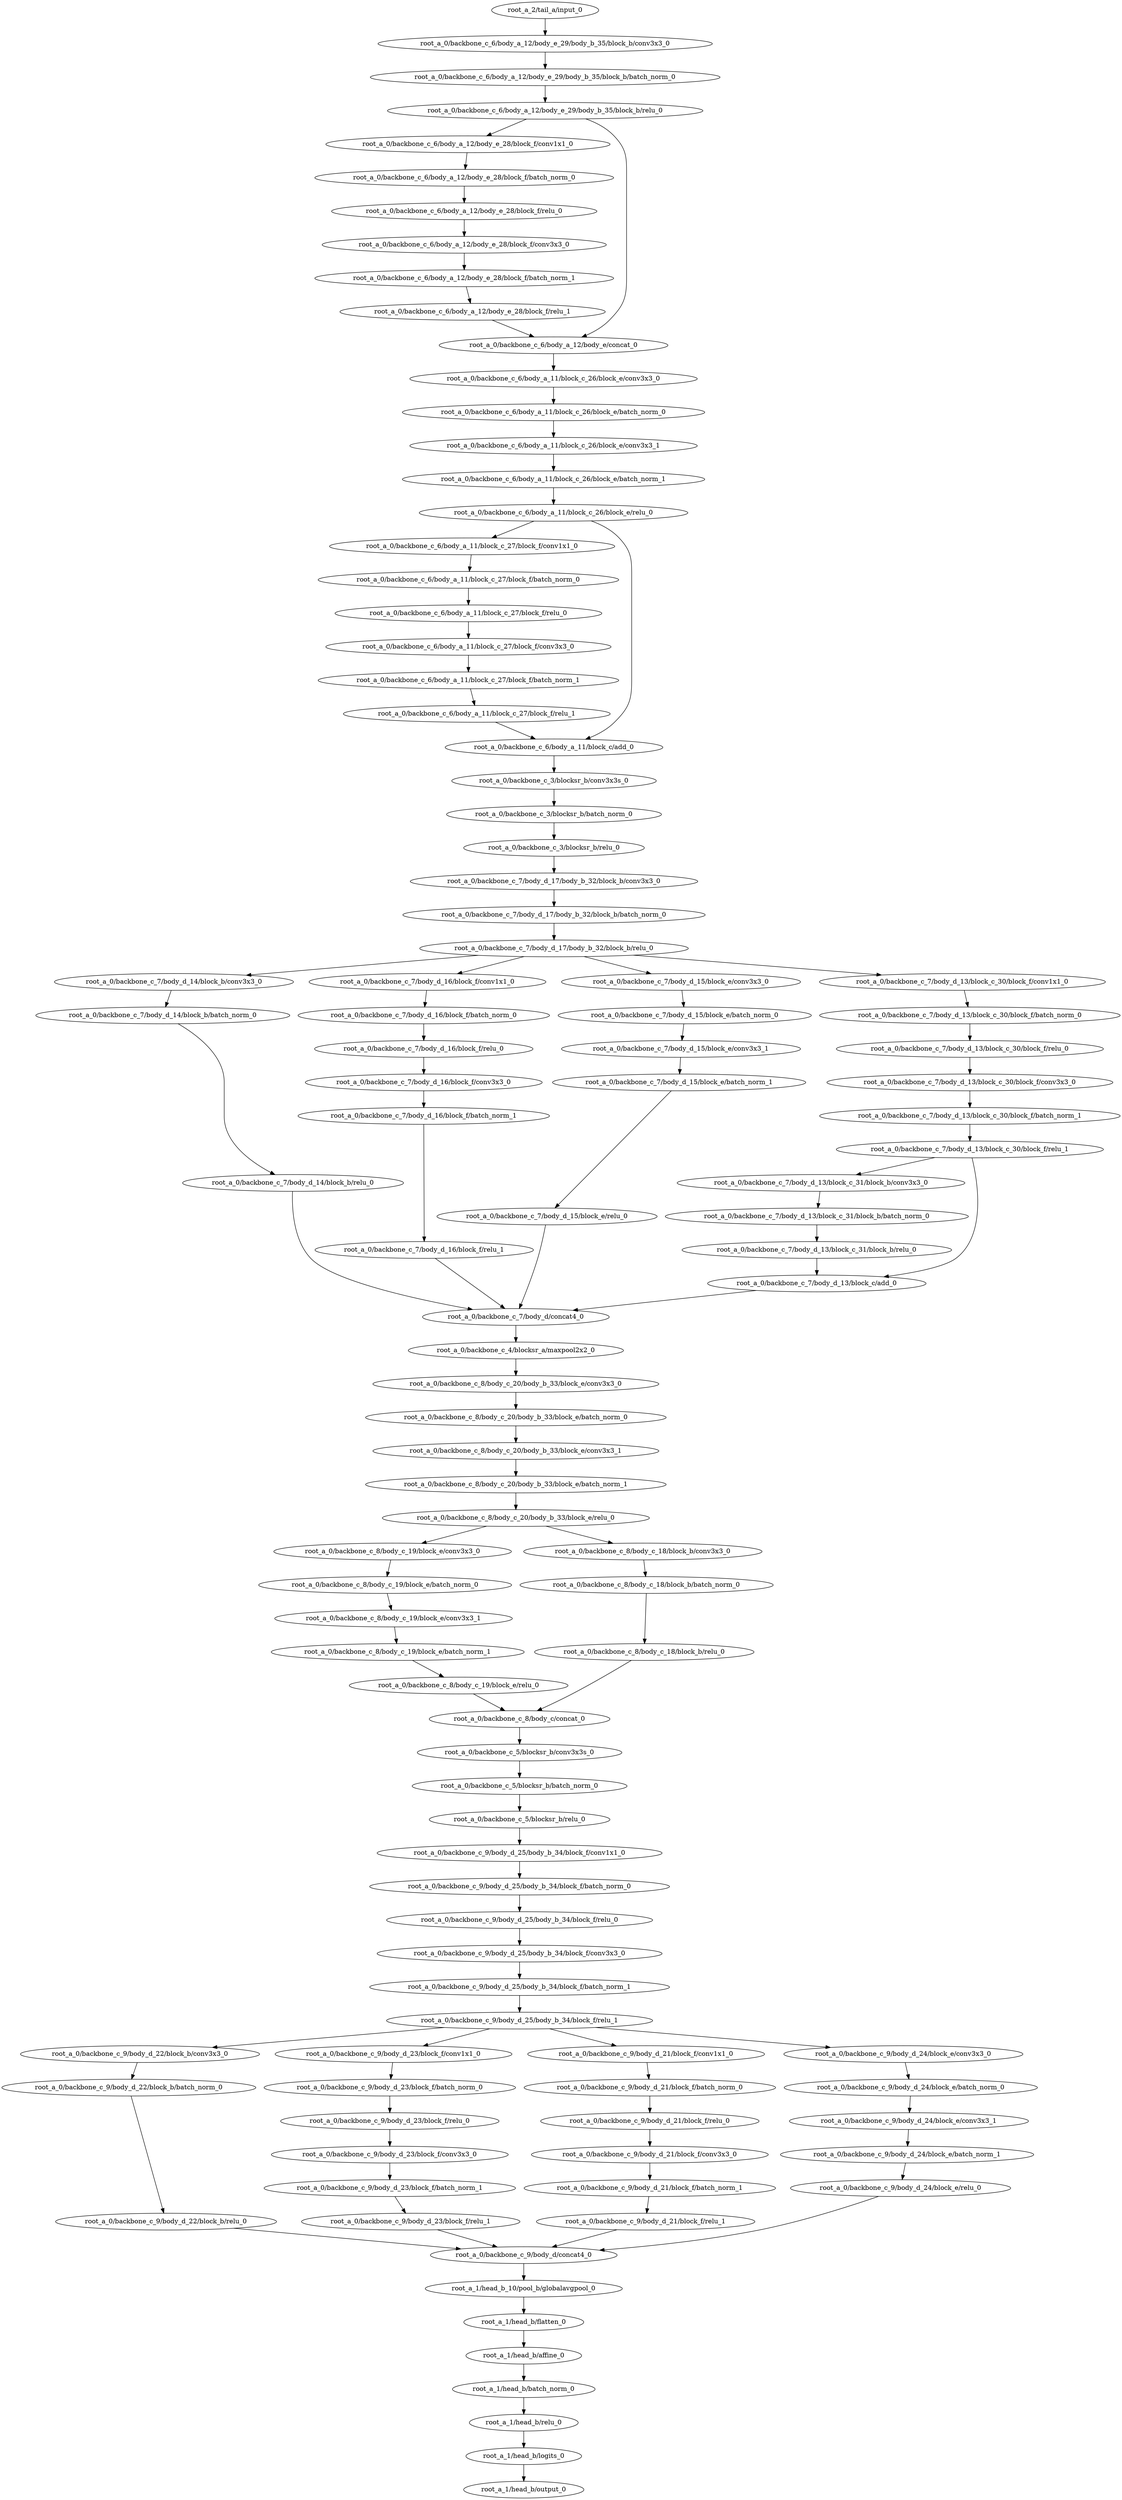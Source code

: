 digraph root_a {
	"root_a_2/tail_a/input_0"
	"root_a_0/backbone_c_6/body_a_12/body_e_29/body_b_35/block_b/conv3x3_0"
	"root_a_0/backbone_c_6/body_a_12/body_e_29/body_b_35/block_b/batch_norm_0"
	"root_a_0/backbone_c_6/body_a_12/body_e_29/body_b_35/block_b/relu_0"
	"root_a_0/backbone_c_6/body_a_12/body_e_28/block_f/conv1x1_0"
	"root_a_0/backbone_c_6/body_a_12/body_e_28/block_f/batch_norm_0"
	"root_a_0/backbone_c_6/body_a_12/body_e_28/block_f/relu_0"
	"root_a_0/backbone_c_6/body_a_12/body_e_28/block_f/conv3x3_0"
	"root_a_0/backbone_c_6/body_a_12/body_e_28/block_f/batch_norm_1"
	"root_a_0/backbone_c_6/body_a_12/body_e_28/block_f/relu_1"
	"root_a_0/backbone_c_6/body_a_12/body_e/concat_0"
	"root_a_0/backbone_c_6/body_a_11/block_c_26/block_e/conv3x3_0"
	"root_a_0/backbone_c_6/body_a_11/block_c_26/block_e/batch_norm_0"
	"root_a_0/backbone_c_6/body_a_11/block_c_26/block_e/conv3x3_1"
	"root_a_0/backbone_c_6/body_a_11/block_c_26/block_e/batch_norm_1"
	"root_a_0/backbone_c_6/body_a_11/block_c_26/block_e/relu_0"
	"root_a_0/backbone_c_6/body_a_11/block_c_27/block_f/conv1x1_0"
	"root_a_0/backbone_c_6/body_a_11/block_c_27/block_f/batch_norm_0"
	"root_a_0/backbone_c_6/body_a_11/block_c_27/block_f/relu_0"
	"root_a_0/backbone_c_6/body_a_11/block_c_27/block_f/conv3x3_0"
	"root_a_0/backbone_c_6/body_a_11/block_c_27/block_f/batch_norm_1"
	"root_a_0/backbone_c_6/body_a_11/block_c_27/block_f/relu_1"
	"root_a_0/backbone_c_6/body_a_11/block_c/add_0"
	"root_a_0/backbone_c_3/blocksr_b/conv3x3s_0"
	"root_a_0/backbone_c_3/blocksr_b/batch_norm_0"
	"root_a_0/backbone_c_3/blocksr_b/relu_0"
	"root_a_0/backbone_c_7/body_d_17/body_b_32/block_b/conv3x3_0"
	"root_a_0/backbone_c_7/body_d_17/body_b_32/block_b/batch_norm_0"
	"root_a_0/backbone_c_7/body_d_17/body_b_32/block_b/relu_0"
	"root_a_0/backbone_c_7/body_d_14/block_b/conv3x3_0"
	"root_a_0/backbone_c_7/body_d_14/block_b/batch_norm_0"
	"root_a_0/backbone_c_7/body_d_14/block_b/relu_0"
	"root_a_0/backbone_c_7/body_d_16/block_f/conv1x1_0"
	"root_a_0/backbone_c_7/body_d_16/block_f/batch_norm_0"
	"root_a_0/backbone_c_7/body_d_16/block_f/relu_0"
	"root_a_0/backbone_c_7/body_d_16/block_f/conv3x3_0"
	"root_a_0/backbone_c_7/body_d_16/block_f/batch_norm_1"
	"root_a_0/backbone_c_7/body_d_16/block_f/relu_1"
	"root_a_0/backbone_c_7/body_d_15/block_e/conv3x3_0"
	"root_a_0/backbone_c_7/body_d_15/block_e/batch_norm_0"
	"root_a_0/backbone_c_7/body_d_15/block_e/conv3x3_1"
	"root_a_0/backbone_c_7/body_d_15/block_e/batch_norm_1"
	"root_a_0/backbone_c_7/body_d_15/block_e/relu_0"
	"root_a_0/backbone_c_7/body_d_13/block_c_30/block_f/conv1x1_0"
	"root_a_0/backbone_c_7/body_d_13/block_c_30/block_f/batch_norm_0"
	"root_a_0/backbone_c_7/body_d_13/block_c_30/block_f/relu_0"
	"root_a_0/backbone_c_7/body_d_13/block_c_30/block_f/conv3x3_0"
	"root_a_0/backbone_c_7/body_d_13/block_c_30/block_f/batch_norm_1"
	"root_a_0/backbone_c_7/body_d_13/block_c_30/block_f/relu_1"
	"root_a_0/backbone_c_7/body_d_13/block_c_31/block_b/conv3x3_0"
	"root_a_0/backbone_c_7/body_d_13/block_c_31/block_b/batch_norm_0"
	"root_a_0/backbone_c_7/body_d_13/block_c_31/block_b/relu_0"
	"root_a_0/backbone_c_7/body_d_13/block_c/add_0"
	"root_a_0/backbone_c_7/body_d/concat4_0"
	"root_a_0/backbone_c_4/blocksr_a/maxpool2x2_0"
	"root_a_0/backbone_c_8/body_c_20/body_b_33/block_e/conv3x3_0"
	"root_a_0/backbone_c_8/body_c_20/body_b_33/block_e/batch_norm_0"
	"root_a_0/backbone_c_8/body_c_20/body_b_33/block_e/conv3x3_1"
	"root_a_0/backbone_c_8/body_c_20/body_b_33/block_e/batch_norm_1"
	"root_a_0/backbone_c_8/body_c_20/body_b_33/block_e/relu_0"
	"root_a_0/backbone_c_8/body_c_19/block_e/conv3x3_0"
	"root_a_0/backbone_c_8/body_c_19/block_e/batch_norm_0"
	"root_a_0/backbone_c_8/body_c_19/block_e/conv3x3_1"
	"root_a_0/backbone_c_8/body_c_19/block_e/batch_norm_1"
	"root_a_0/backbone_c_8/body_c_19/block_e/relu_0"
	"root_a_0/backbone_c_8/body_c_18/block_b/conv3x3_0"
	"root_a_0/backbone_c_8/body_c_18/block_b/batch_norm_0"
	"root_a_0/backbone_c_8/body_c_18/block_b/relu_0"
	"root_a_0/backbone_c_8/body_c/concat_0"
	"root_a_0/backbone_c_5/blocksr_b/conv3x3s_0"
	"root_a_0/backbone_c_5/blocksr_b/batch_norm_0"
	"root_a_0/backbone_c_5/blocksr_b/relu_0"
	"root_a_0/backbone_c_9/body_d_25/body_b_34/block_f/conv1x1_0"
	"root_a_0/backbone_c_9/body_d_25/body_b_34/block_f/batch_norm_0"
	"root_a_0/backbone_c_9/body_d_25/body_b_34/block_f/relu_0"
	"root_a_0/backbone_c_9/body_d_25/body_b_34/block_f/conv3x3_0"
	"root_a_0/backbone_c_9/body_d_25/body_b_34/block_f/batch_norm_1"
	"root_a_0/backbone_c_9/body_d_25/body_b_34/block_f/relu_1"
	"root_a_0/backbone_c_9/body_d_22/block_b/conv3x3_0"
	"root_a_0/backbone_c_9/body_d_22/block_b/batch_norm_0"
	"root_a_0/backbone_c_9/body_d_22/block_b/relu_0"
	"root_a_0/backbone_c_9/body_d_23/block_f/conv1x1_0"
	"root_a_0/backbone_c_9/body_d_23/block_f/batch_norm_0"
	"root_a_0/backbone_c_9/body_d_23/block_f/relu_0"
	"root_a_0/backbone_c_9/body_d_23/block_f/conv3x3_0"
	"root_a_0/backbone_c_9/body_d_23/block_f/batch_norm_1"
	"root_a_0/backbone_c_9/body_d_23/block_f/relu_1"
	"root_a_0/backbone_c_9/body_d_21/block_f/conv1x1_0"
	"root_a_0/backbone_c_9/body_d_21/block_f/batch_norm_0"
	"root_a_0/backbone_c_9/body_d_21/block_f/relu_0"
	"root_a_0/backbone_c_9/body_d_21/block_f/conv3x3_0"
	"root_a_0/backbone_c_9/body_d_21/block_f/batch_norm_1"
	"root_a_0/backbone_c_9/body_d_21/block_f/relu_1"
	"root_a_0/backbone_c_9/body_d_24/block_e/conv3x3_0"
	"root_a_0/backbone_c_9/body_d_24/block_e/batch_norm_0"
	"root_a_0/backbone_c_9/body_d_24/block_e/conv3x3_1"
	"root_a_0/backbone_c_9/body_d_24/block_e/batch_norm_1"
	"root_a_0/backbone_c_9/body_d_24/block_e/relu_0"
	"root_a_0/backbone_c_9/body_d/concat4_0"
	"root_a_1/head_b_10/pool_b/globalavgpool_0"
	"root_a_1/head_b/flatten_0"
	"root_a_1/head_b/affine_0"
	"root_a_1/head_b/batch_norm_0"
	"root_a_1/head_b/relu_0"
	"root_a_1/head_b/logits_0"
	"root_a_1/head_b/output_0"

	"root_a_2/tail_a/input_0" -> "root_a_0/backbone_c_6/body_a_12/body_e_29/body_b_35/block_b/conv3x3_0"
	"root_a_0/backbone_c_6/body_a_12/body_e_29/body_b_35/block_b/conv3x3_0" -> "root_a_0/backbone_c_6/body_a_12/body_e_29/body_b_35/block_b/batch_norm_0"
	"root_a_0/backbone_c_6/body_a_12/body_e_29/body_b_35/block_b/batch_norm_0" -> "root_a_0/backbone_c_6/body_a_12/body_e_29/body_b_35/block_b/relu_0"
	"root_a_0/backbone_c_6/body_a_12/body_e_29/body_b_35/block_b/relu_0" -> "root_a_0/backbone_c_6/body_a_12/body_e_28/block_f/conv1x1_0"
	"root_a_0/backbone_c_6/body_a_12/body_e_28/block_f/conv1x1_0" -> "root_a_0/backbone_c_6/body_a_12/body_e_28/block_f/batch_norm_0"
	"root_a_0/backbone_c_6/body_a_12/body_e_28/block_f/batch_norm_0" -> "root_a_0/backbone_c_6/body_a_12/body_e_28/block_f/relu_0"
	"root_a_0/backbone_c_6/body_a_12/body_e_28/block_f/relu_0" -> "root_a_0/backbone_c_6/body_a_12/body_e_28/block_f/conv3x3_0"
	"root_a_0/backbone_c_6/body_a_12/body_e_28/block_f/conv3x3_0" -> "root_a_0/backbone_c_6/body_a_12/body_e_28/block_f/batch_norm_1"
	"root_a_0/backbone_c_6/body_a_12/body_e_28/block_f/batch_norm_1" -> "root_a_0/backbone_c_6/body_a_12/body_e_28/block_f/relu_1"
	"root_a_0/backbone_c_6/body_a_12/body_e_28/block_f/relu_1" -> "root_a_0/backbone_c_6/body_a_12/body_e/concat_0"
	"root_a_0/backbone_c_6/body_a_12/body_e_29/body_b_35/block_b/relu_0" -> "root_a_0/backbone_c_6/body_a_12/body_e/concat_0"
	"root_a_0/backbone_c_6/body_a_12/body_e/concat_0" -> "root_a_0/backbone_c_6/body_a_11/block_c_26/block_e/conv3x3_0"
	"root_a_0/backbone_c_6/body_a_11/block_c_26/block_e/conv3x3_0" -> "root_a_0/backbone_c_6/body_a_11/block_c_26/block_e/batch_norm_0"
	"root_a_0/backbone_c_6/body_a_11/block_c_26/block_e/batch_norm_0" -> "root_a_0/backbone_c_6/body_a_11/block_c_26/block_e/conv3x3_1"
	"root_a_0/backbone_c_6/body_a_11/block_c_26/block_e/conv3x3_1" -> "root_a_0/backbone_c_6/body_a_11/block_c_26/block_e/batch_norm_1"
	"root_a_0/backbone_c_6/body_a_11/block_c_26/block_e/batch_norm_1" -> "root_a_0/backbone_c_6/body_a_11/block_c_26/block_e/relu_0"
	"root_a_0/backbone_c_6/body_a_11/block_c_26/block_e/relu_0" -> "root_a_0/backbone_c_6/body_a_11/block_c_27/block_f/conv1x1_0"
	"root_a_0/backbone_c_6/body_a_11/block_c_27/block_f/conv1x1_0" -> "root_a_0/backbone_c_6/body_a_11/block_c_27/block_f/batch_norm_0"
	"root_a_0/backbone_c_6/body_a_11/block_c_27/block_f/batch_norm_0" -> "root_a_0/backbone_c_6/body_a_11/block_c_27/block_f/relu_0"
	"root_a_0/backbone_c_6/body_a_11/block_c_27/block_f/relu_0" -> "root_a_0/backbone_c_6/body_a_11/block_c_27/block_f/conv3x3_0"
	"root_a_0/backbone_c_6/body_a_11/block_c_27/block_f/conv3x3_0" -> "root_a_0/backbone_c_6/body_a_11/block_c_27/block_f/batch_norm_1"
	"root_a_0/backbone_c_6/body_a_11/block_c_27/block_f/batch_norm_1" -> "root_a_0/backbone_c_6/body_a_11/block_c_27/block_f/relu_1"
	"root_a_0/backbone_c_6/body_a_11/block_c_26/block_e/relu_0" -> "root_a_0/backbone_c_6/body_a_11/block_c/add_0"
	"root_a_0/backbone_c_6/body_a_11/block_c_27/block_f/relu_1" -> "root_a_0/backbone_c_6/body_a_11/block_c/add_0"
	"root_a_0/backbone_c_6/body_a_11/block_c/add_0" -> "root_a_0/backbone_c_3/blocksr_b/conv3x3s_0"
	"root_a_0/backbone_c_3/blocksr_b/conv3x3s_0" -> "root_a_0/backbone_c_3/blocksr_b/batch_norm_0"
	"root_a_0/backbone_c_3/blocksr_b/batch_norm_0" -> "root_a_0/backbone_c_3/blocksr_b/relu_0"
	"root_a_0/backbone_c_3/blocksr_b/relu_0" -> "root_a_0/backbone_c_7/body_d_17/body_b_32/block_b/conv3x3_0"
	"root_a_0/backbone_c_7/body_d_17/body_b_32/block_b/conv3x3_0" -> "root_a_0/backbone_c_7/body_d_17/body_b_32/block_b/batch_norm_0"
	"root_a_0/backbone_c_7/body_d_17/body_b_32/block_b/batch_norm_0" -> "root_a_0/backbone_c_7/body_d_17/body_b_32/block_b/relu_0"
	"root_a_0/backbone_c_7/body_d_17/body_b_32/block_b/relu_0" -> "root_a_0/backbone_c_7/body_d_14/block_b/conv3x3_0"
	"root_a_0/backbone_c_7/body_d_14/block_b/conv3x3_0" -> "root_a_0/backbone_c_7/body_d_14/block_b/batch_norm_0"
	"root_a_0/backbone_c_7/body_d_14/block_b/batch_norm_0" -> "root_a_0/backbone_c_7/body_d_14/block_b/relu_0"
	"root_a_0/backbone_c_7/body_d_17/body_b_32/block_b/relu_0" -> "root_a_0/backbone_c_7/body_d_16/block_f/conv1x1_0"
	"root_a_0/backbone_c_7/body_d_16/block_f/conv1x1_0" -> "root_a_0/backbone_c_7/body_d_16/block_f/batch_norm_0"
	"root_a_0/backbone_c_7/body_d_16/block_f/batch_norm_0" -> "root_a_0/backbone_c_7/body_d_16/block_f/relu_0"
	"root_a_0/backbone_c_7/body_d_16/block_f/relu_0" -> "root_a_0/backbone_c_7/body_d_16/block_f/conv3x3_0"
	"root_a_0/backbone_c_7/body_d_16/block_f/conv3x3_0" -> "root_a_0/backbone_c_7/body_d_16/block_f/batch_norm_1"
	"root_a_0/backbone_c_7/body_d_16/block_f/batch_norm_1" -> "root_a_0/backbone_c_7/body_d_16/block_f/relu_1"
	"root_a_0/backbone_c_7/body_d_17/body_b_32/block_b/relu_0" -> "root_a_0/backbone_c_7/body_d_15/block_e/conv3x3_0"
	"root_a_0/backbone_c_7/body_d_15/block_e/conv3x3_0" -> "root_a_0/backbone_c_7/body_d_15/block_e/batch_norm_0"
	"root_a_0/backbone_c_7/body_d_15/block_e/batch_norm_0" -> "root_a_0/backbone_c_7/body_d_15/block_e/conv3x3_1"
	"root_a_0/backbone_c_7/body_d_15/block_e/conv3x3_1" -> "root_a_0/backbone_c_7/body_d_15/block_e/batch_norm_1"
	"root_a_0/backbone_c_7/body_d_15/block_e/batch_norm_1" -> "root_a_0/backbone_c_7/body_d_15/block_e/relu_0"
	"root_a_0/backbone_c_7/body_d_17/body_b_32/block_b/relu_0" -> "root_a_0/backbone_c_7/body_d_13/block_c_30/block_f/conv1x1_0"
	"root_a_0/backbone_c_7/body_d_13/block_c_30/block_f/conv1x1_0" -> "root_a_0/backbone_c_7/body_d_13/block_c_30/block_f/batch_norm_0"
	"root_a_0/backbone_c_7/body_d_13/block_c_30/block_f/batch_norm_0" -> "root_a_0/backbone_c_7/body_d_13/block_c_30/block_f/relu_0"
	"root_a_0/backbone_c_7/body_d_13/block_c_30/block_f/relu_0" -> "root_a_0/backbone_c_7/body_d_13/block_c_30/block_f/conv3x3_0"
	"root_a_0/backbone_c_7/body_d_13/block_c_30/block_f/conv3x3_0" -> "root_a_0/backbone_c_7/body_d_13/block_c_30/block_f/batch_norm_1"
	"root_a_0/backbone_c_7/body_d_13/block_c_30/block_f/batch_norm_1" -> "root_a_0/backbone_c_7/body_d_13/block_c_30/block_f/relu_1"
	"root_a_0/backbone_c_7/body_d_13/block_c_30/block_f/relu_1" -> "root_a_0/backbone_c_7/body_d_13/block_c_31/block_b/conv3x3_0"
	"root_a_0/backbone_c_7/body_d_13/block_c_31/block_b/conv3x3_0" -> "root_a_0/backbone_c_7/body_d_13/block_c_31/block_b/batch_norm_0"
	"root_a_0/backbone_c_7/body_d_13/block_c_31/block_b/batch_norm_0" -> "root_a_0/backbone_c_7/body_d_13/block_c_31/block_b/relu_0"
	"root_a_0/backbone_c_7/body_d_13/block_c_30/block_f/relu_1" -> "root_a_0/backbone_c_7/body_d_13/block_c/add_0"
	"root_a_0/backbone_c_7/body_d_13/block_c_31/block_b/relu_0" -> "root_a_0/backbone_c_7/body_d_13/block_c/add_0"
	"root_a_0/backbone_c_7/body_d_14/block_b/relu_0" -> "root_a_0/backbone_c_7/body_d/concat4_0"
	"root_a_0/backbone_c_7/body_d_16/block_f/relu_1" -> "root_a_0/backbone_c_7/body_d/concat4_0"
	"root_a_0/backbone_c_7/body_d_15/block_e/relu_0" -> "root_a_0/backbone_c_7/body_d/concat4_0"
	"root_a_0/backbone_c_7/body_d_13/block_c/add_0" -> "root_a_0/backbone_c_7/body_d/concat4_0"
	"root_a_0/backbone_c_7/body_d/concat4_0" -> "root_a_0/backbone_c_4/blocksr_a/maxpool2x2_0"
	"root_a_0/backbone_c_4/blocksr_a/maxpool2x2_0" -> "root_a_0/backbone_c_8/body_c_20/body_b_33/block_e/conv3x3_0"
	"root_a_0/backbone_c_8/body_c_20/body_b_33/block_e/conv3x3_0" -> "root_a_0/backbone_c_8/body_c_20/body_b_33/block_e/batch_norm_0"
	"root_a_0/backbone_c_8/body_c_20/body_b_33/block_e/batch_norm_0" -> "root_a_0/backbone_c_8/body_c_20/body_b_33/block_e/conv3x3_1"
	"root_a_0/backbone_c_8/body_c_20/body_b_33/block_e/conv3x3_1" -> "root_a_0/backbone_c_8/body_c_20/body_b_33/block_e/batch_norm_1"
	"root_a_0/backbone_c_8/body_c_20/body_b_33/block_e/batch_norm_1" -> "root_a_0/backbone_c_8/body_c_20/body_b_33/block_e/relu_0"
	"root_a_0/backbone_c_8/body_c_20/body_b_33/block_e/relu_0" -> "root_a_0/backbone_c_8/body_c_19/block_e/conv3x3_0"
	"root_a_0/backbone_c_8/body_c_19/block_e/conv3x3_0" -> "root_a_0/backbone_c_8/body_c_19/block_e/batch_norm_0"
	"root_a_0/backbone_c_8/body_c_19/block_e/batch_norm_0" -> "root_a_0/backbone_c_8/body_c_19/block_e/conv3x3_1"
	"root_a_0/backbone_c_8/body_c_19/block_e/conv3x3_1" -> "root_a_0/backbone_c_8/body_c_19/block_e/batch_norm_1"
	"root_a_0/backbone_c_8/body_c_19/block_e/batch_norm_1" -> "root_a_0/backbone_c_8/body_c_19/block_e/relu_0"
	"root_a_0/backbone_c_8/body_c_20/body_b_33/block_e/relu_0" -> "root_a_0/backbone_c_8/body_c_18/block_b/conv3x3_0"
	"root_a_0/backbone_c_8/body_c_18/block_b/conv3x3_0" -> "root_a_0/backbone_c_8/body_c_18/block_b/batch_norm_0"
	"root_a_0/backbone_c_8/body_c_18/block_b/batch_norm_0" -> "root_a_0/backbone_c_8/body_c_18/block_b/relu_0"
	"root_a_0/backbone_c_8/body_c_19/block_e/relu_0" -> "root_a_0/backbone_c_8/body_c/concat_0"
	"root_a_0/backbone_c_8/body_c_18/block_b/relu_0" -> "root_a_0/backbone_c_8/body_c/concat_0"
	"root_a_0/backbone_c_8/body_c/concat_0" -> "root_a_0/backbone_c_5/blocksr_b/conv3x3s_0"
	"root_a_0/backbone_c_5/blocksr_b/conv3x3s_0" -> "root_a_0/backbone_c_5/blocksr_b/batch_norm_0"
	"root_a_0/backbone_c_5/blocksr_b/batch_norm_0" -> "root_a_0/backbone_c_5/blocksr_b/relu_0"
	"root_a_0/backbone_c_5/blocksr_b/relu_0" -> "root_a_0/backbone_c_9/body_d_25/body_b_34/block_f/conv1x1_0"
	"root_a_0/backbone_c_9/body_d_25/body_b_34/block_f/conv1x1_0" -> "root_a_0/backbone_c_9/body_d_25/body_b_34/block_f/batch_norm_0"
	"root_a_0/backbone_c_9/body_d_25/body_b_34/block_f/batch_norm_0" -> "root_a_0/backbone_c_9/body_d_25/body_b_34/block_f/relu_0"
	"root_a_0/backbone_c_9/body_d_25/body_b_34/block_f/relu_0" -> "root_a_0/backbone_c_9/body_d_25/body_b_34/block_f/conv3x3_0"
	"root_a_0/backbone_c_9/body_d_25/body_b_34/block_f/conv3x3_0" -> "root_a_0/backbone_c_9/body_d_25/body_b_34/block_f/batch_norm_1"
	"root_a_0/backbone_c_9/body_d_25/body_b_34/block_f/batch_norm_1" -> "root_a_0/backbone_c_9/body_d_25/body_b_34/block_f/relu_1"
	"root_a_0/backbone_c_9/body_d_25/body_b_34/block_f/relu_1" -> "root_a_0/backbone_c_9/body_d_22/block_b/conv3x3_0"
	"root_a_0/backbone_c_9/body_d_22/block_b/conv3x3_0" -> "root_a_0/backbone_c_9/body_d_22/block_b/batch_norm_0"
	"root_a_0/backbone_c_9/body_d_22/block_b/batch_norm_0" -> "root_a_0/backbone_c_9/body_d_22/block_b/relu_0"
	"root_a_0/backbone_c_9/body_d_25/body_b_34/block_f/relu_1" -> "root_a_0/backbone_c_9/body_d_23/block_f/conv1x1_0"
	"root_a_0/backbone_c_9/body_d_23/block_f/conv1x1_0" -> "root_a_0/backbone_c_9/body_d_23/block_f/batch_norm_0"
	"root_a_0/backbone_c_9/body_d_23/block_f/batch_norm_0" -> "root_a_0/backbone_c_9/body_d_23/block_f/relu_0"
	"root_a_0/backbone_c_9/body_d_23/block_f/relu_0" -> "root_a_0/backbone_c_9/body_d_23/block_f/conv3x3_0"
	"root_a_0/backbone_c_9/body_d_23/block_f/conv3x3_0" -> "root_a_0/backbone_c_9/body_d_23/block_f/batch_norm_1"
	"root_a_0/backbone_c_9/body_d_23/block_f/batch_norm_1" -> "root_a_0/backbone_c_9/body_d_23/block_f/relu_1"
	"root_a_0/backbone_c_9/body_d_25/body_b_34/block_f/relu_1" -> "root_a_0/backbone_c_9/body_d_21/block_f/conv1x1_0"
	"root_a_0/backbone_c_9/body_d_21/block_f/conv1x1_0" -> "root_a_0/backbone_c_9/body_d_21/block_f/batch_norm_0"
	"root_a_0/backbone_c_9/body_d_21/block_f/batch_norm_0" -> "root_a_0/backbone_c_9/body_d_21/block_f/relu_0"
	"root_a_0/backbone_c_9/body_d_21/block_f/relu_0" -> "root_a_0/backbone_c_9/body_d_21/block_f/conv3x3_0"
	"root_a_0/backbone_c_9/body_d_21/block_f/conv3x3_0" -> "root_a_0/backbone_c_9/body_d_21/block_f/batch_norm_1"
	"root_a_0/backbone_c_9/body_d_21/block_f/batch_norm_1" -> "root_a_0/backbone_c_9/body_d_21/block_f/relu_1"
	"root_a_0/backbone_c_9/body_d_25/body_b_34/block_f/relu_1" -> "root_a_0/backbone_c_9/body_d_24/block_e/conv3x3_0"
	"root_a_0/backbone_c_9/body_d_24/block_e/conv3x3_0" -> "root_a_0/backbone_c_9/body_d_24/block_e/batch_norm_0"
	"root_a_0/backbone_c_9/body_d_24/block_e/batch_norm_0" -> "root_a_0/backbone_c_9/body_d_24/block_e/conv3x3_1"
	"root_a_0/backbone_c_9/body_d_24/block_e/conv3x3_1" -> "root_a_0/backbone_c_9/body_d_24/block_e/batch_norm_1"
	"root_a_0/backbone_c_9/body_d_24/block_e/batch_norm_1" -> "root_a_0/backbone_c_9/body_d_24/block_e/relu_0"
	"root_a_0/backbone_c_9/body_d_22/block_b/relu_0" -> "root_a_0/backbone_c_9/body_d/concat4_0"
	"root_a_0/backbone_c_9/body_d_23/block_f/relu_1" -> "root_a_0/backbone_c_9/body_d/concat4_0"
	"root_a_0/backbone_c_9/body_d_21/block_f/relu_1" -> "root_a_0/backbone_c_9/body_d/concat4_0"
	"root_a_0/backbone_c_9/body_d_24/block_e/relu_0" -> "root_a_0/backbone_c_9/body_d/concat4_0"
	"root_a_0/backbone_c_9/body_d/concat4_0" -> "root_a_1/head_b_10/pool_b/globalavgpool_0"
	"root_a_1/head_b_10/pool_b/globalavgpool_0" -> "root_a_1/head_b/flatten_0"
	"root_a_1/head_b/flatten_0" -> "root_a_1/head_b/affine_0"
	"root_a_1/head_b/affine_0" -> "root_a_1/head_b/batch_norm_0"
	"root_a_1/head_b/batch_norm_0" -> "root_a_1/head_b/relu_0"
	"root_a_1/head_b/relu_0" -> "root_a_1/head_b/logits_0"
	"root_a_1/head_b/logits_0" -> "root_a_1/head_b/output_0"

}